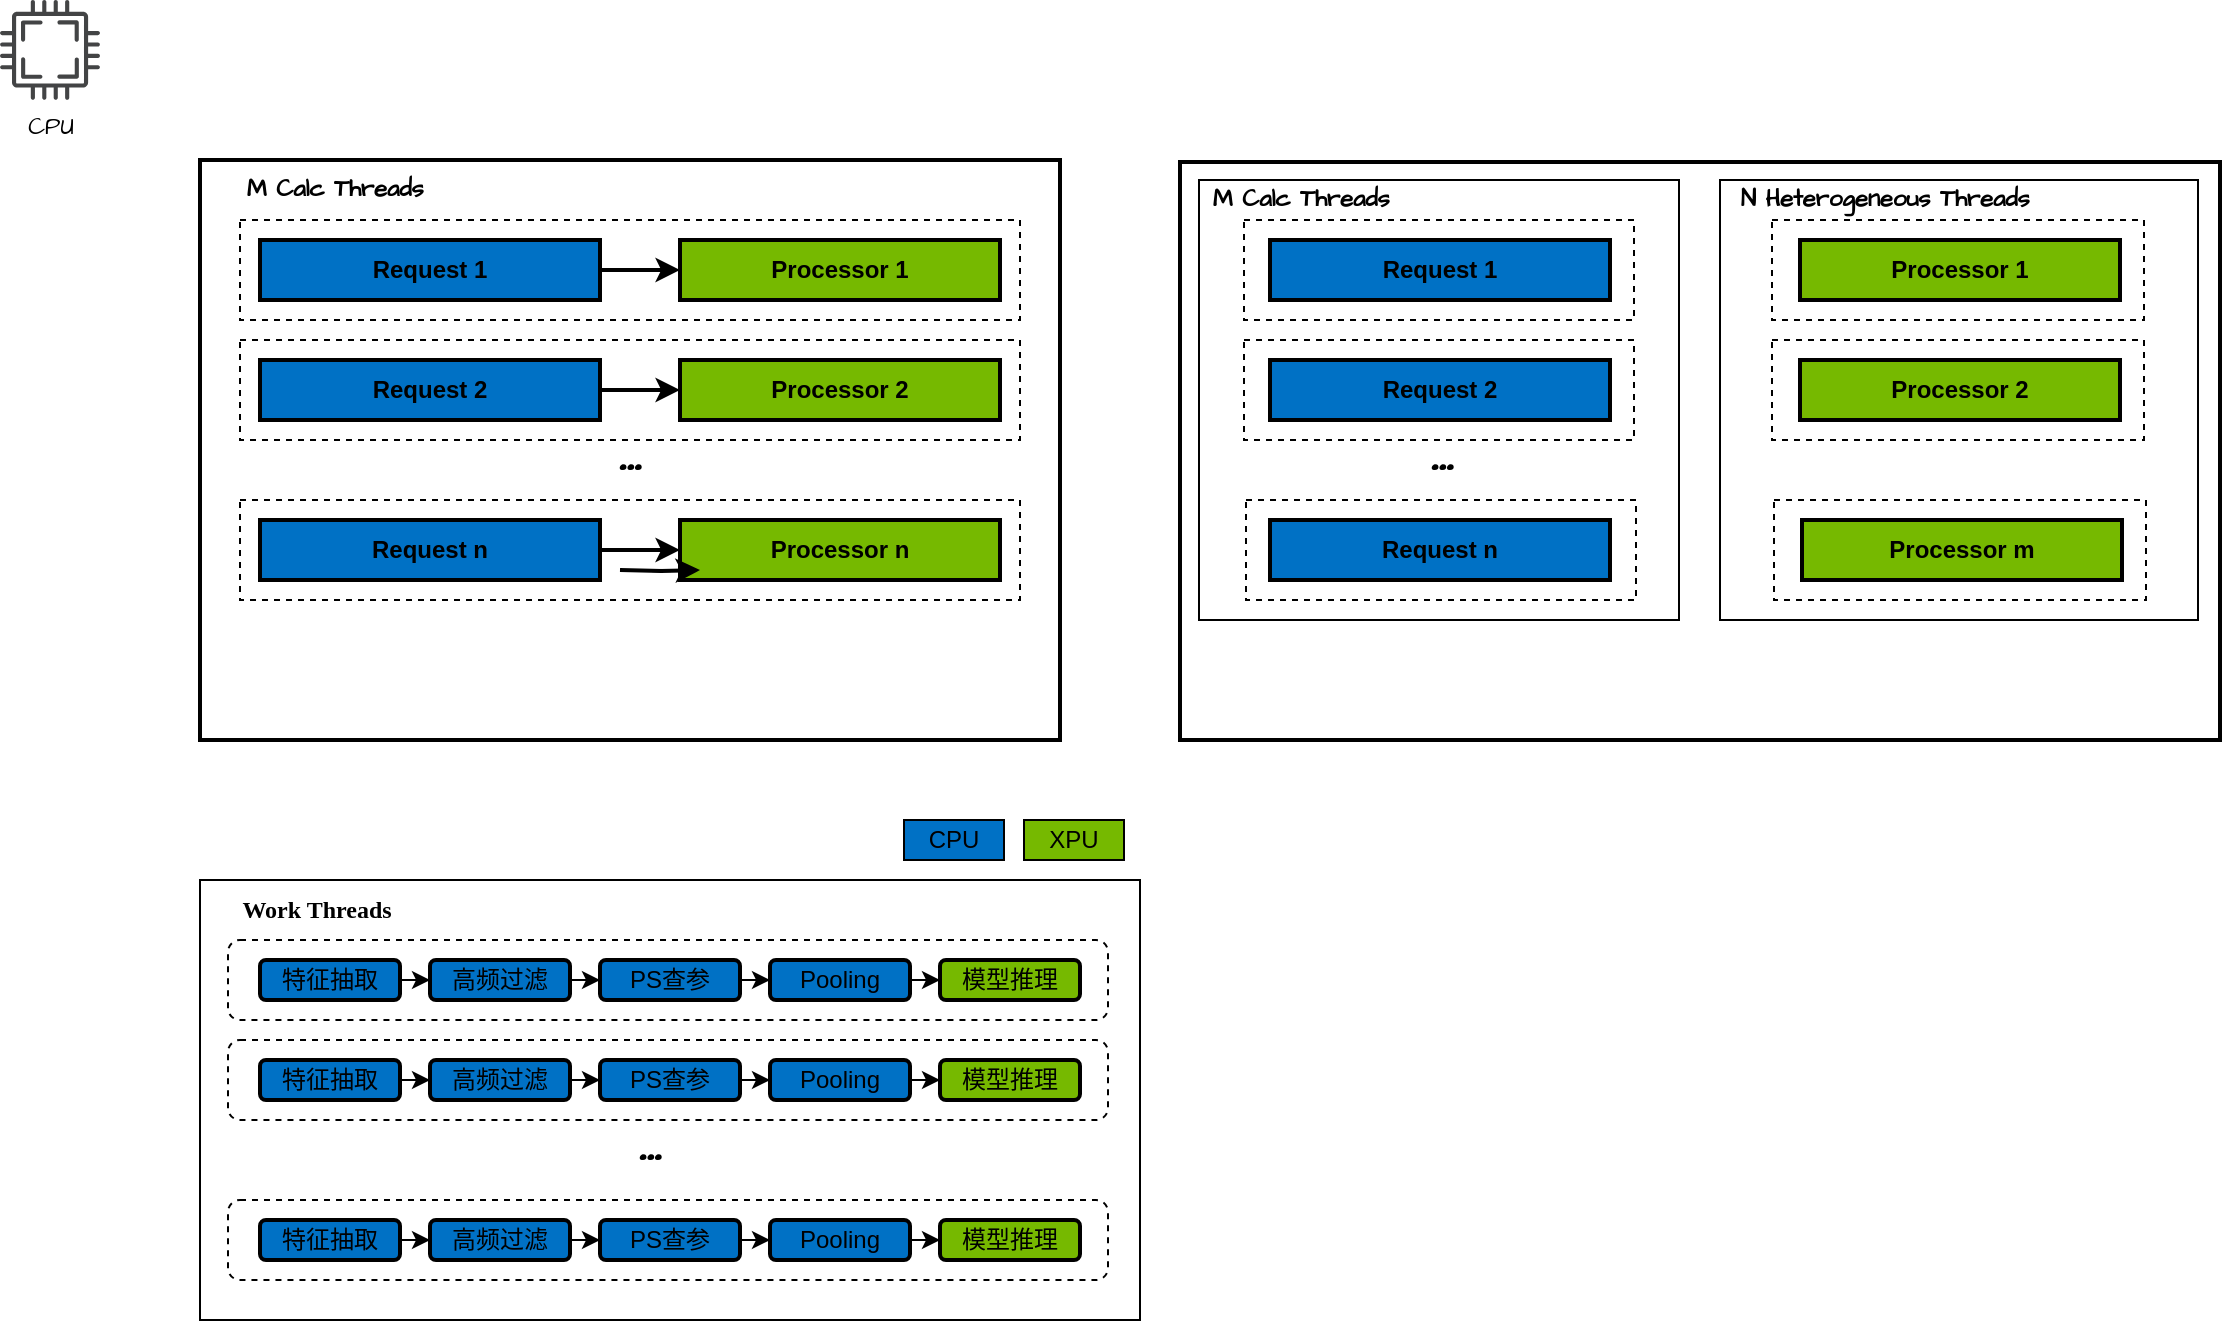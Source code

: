 <mxfile version="24.8.6">
  <diagram name="第 1 页" id="IZEYNK8IAkuICMWbv5_P">
    <mxGraphModel dx="1221" dy="626" grid="1" gridSize="10" guides="1" tooltips="1" connect="1" arrows="1" fold="1" page="1" pageScale="1" pageWidth="827" pageHeight="1169" math="0" shadow="0">
      <root>
        <mxCell id="0" />
        <mxCell id="1" parent="0" />
        <mxCell id="9B94T_sQ_y04vvRiNsfj-39" value="" style="rounded=0;whiteSpace=wrap;html=1;hachureGap=4;fontFamily=Architects Daughter;fontSource=https%3A%2F%2Ffonts.googleapis.com%2Fcss%3Ffamily%3DArchitects%2BDaughter;strokeWidth=2;" vertex="1" parent="1">
          <mxGeometry x="660" y="151" width="520" height="289" as="geometry" />
        </mxCell>
        <mxCell id="9B94T_sQ_y04vvRiNsfj-41" value="" style="rounded=0;whiteSpace=wrap;html=1;hachureGap=4;fontFamily=Architects Daughter;fontSource=https%3A%2F%2Ffonts.googleapis.com%2Fcss%3Ffamily%3DArchitects%2BDaughter;" vertex="1" parent="1">
          <mxGeometry x="930" y="160" width="239" height="220" as="geometry" />
        </mxCell>
        <mxCell id="9B94T_sQ_y04vvRiNsfj-40" value="" style="rounded=0;whiteSpace=wrap;html=1;hachureGap=4;fontFamily=Architects Daughter;fontSource=https%3A%2F%2Ffonts.googleapis.com%2Fcss%3Ffamily%3DArchitects%2BDaughter;" vertex="1" parent="1">
          <mxGeometry x="669.5" y="160" width="240" height="220" as="geometry" />
        </mxCell>
        <mxCell id="9B94T_sQ_y04vvRiNsfj-30" value="" style="rounded=0;whiteSpace=wrap;html=1;dashed=1;strokeWidth=1;glass=0;" vertex="1" parent="1">
          <mxGeometry x="956" y="180" width="186" height="50" as="geometry" />
        </mxCell>
        <mxCell id="9B94T_sQ_y04vvRiNsfj-14" value="" style="rounded=0;whiteSpace=wrap;html=1;hachureGap=4;fontFamily=Architects Daughter;fontSource=https%3A%2F%2Ffonts.googleapis.com%2Fcss%3Ffamily%3DArchitects%2BDaughter;strokeWidth=2;" vertex="1" parent="1">
          <mxGeometry x="170" y="150" width="430" height="290" as="geometry" />
        </mxCell>
        <mxCell id="9B94T_sQ_y04vvRiNsfj-1" value="" style="rounded=0;whiteSpace=wrap;html=1;dashed=1;strokeWidth=1;glass=0;" vertex="1" parent="1">
          <mxGeometry x="190" y="180" width="390" height="50" as="geometry" />
        </mxCell>
        <mxCell id="9B94T_sQ_y04vvRiNsfj-4" style="edgeStyle=orthogonalEdgeStyle;rounded=0;hachureGap=4;orthogonalLoop=1;jettySize=auto;html=1;exitX=1;exitY=0.5;exitDx=0;exitDy=0;entryX=0;entryY=0.5;entryDx=0;entryDy=0;fontFamily=Architects Daughter;fontSource=https%3A%2F%2Ffonts.googleapis.com%2Fcss%3Ffamily%3DArchitects%2BDaughter;strokeWidth=2;" edge="1" parent="1" source="9B94T_sQ_y04vvRiNsfj-2" target="9B94T_sQ_y04vvRiNsfj-3">
          <mxGeometry relative="1" as="geometry" />
        </mxCell>
        <mxCell id="9B94T_sQ_y04vvRiNsfj-2" value="&lt;b&gt;Request 1&lt;/b&gt;" style="rounded=0;whiteSpace=wrap;html=1;strokeWidth=2;fillColor=#0071c5;" vertex="1" parent="1">
          <mxGeometry x="200" y="190" width="170" height="30" as="geometry" />
        </mxCell>
        <mxCell id="9B94T_sQ_y04vvRiNsfj-3" value="&lt;b&gt;Processor 1&lt;/b&gt;" style="rounded=0;whiteSpace=wrap;html=1;strokeWidth=2;fillColor=#76B900;" vertex="1" parent="1">
          <mxGeometry x="410" y="190" width="160" height="30" as="geometry" />
        </mxCell>
        <mxCell id="9B94T_sQ_y04vvRiNsfj-6" value="" style="rounded=0;whiteSpace=wrap;html=1;dashed=1;strokeWidth=1;glass=0;" vertex="1" parent="1">
          <mxGeometry x="190" y="240" width="390" height="50" as="geometry" />
        </mxCell>
        <mxCell id="9B94T_sQ_y04vvRiNsfj-7" style="edgeStyle=orthogonalEdgeStyle;rounded=0;hachureGap=4;orthogonalLoop=1;jettySize=auto;html=1;exitX=1;exitY=0.5;exitDx=0;exitDy=0;entryX=0;entryY=0.5;entryDx=0;entryDy=0;fontFamily=Architects Daughter;fontSource=https%3A%2F%2Ffonts.googleapis.com%2Fcss%3Ffamily%3DArchitects%2BDaughter;strokeWidth=2;" edge="1" parent="1" source="9B94T_sQ_y04vvRiNsfj-8" target="9B94T_sQ_y04vvRiNsfj-9">
          <mxGeometry relative="1" as="geometry" />
        </mxCell>
        <mxCell id="9B94T_sQ_y04vvRiNsfj-8" value="&lt;b&gt;Request 2&lt;/b&gt;" style="rounded=0;whiteSpace=wrap;html=1;strokeWidth=2;fillColor=#0071C5;" vertex="1" parent="1">
          <mxGeometry x="200" y="250" width="170" height="30" as="geometry" />
        </mxCell>
        <mxCell id="9B94T_sQ_y04vvRiNsfj-9" value="&lt;b&gt;Processor 2&lt;/b&gt;" style="rounded=0;whiteSpace=wrap;html=1;strokeWidth=2;fillColor=#76B900;" vertex="1" parent="1">
          <mxGeometry x="410" y="250" width="160" height="30" as="geometry" />
        </mxCell>
        <mxCell id="9B94T_sQ_y04vvRiNsfj-10" value="" style="rounded=0;whiteSpace=wrap;html=1;dashed=1;strokeWidth=1;glass=0;" vertex="1" parent="1">
          <mxGeometry x="190" y="320" width="390" height="50" as="geometry" />
        </mxCell>
        <mxCell id="9B94T_sQ_y04vvRiNsfj-11" style="edgeStyle=orthogonalEdgeStyle;rounded=0;hachureGap=4;orthogonalLoop=1;jettySize=auto;html=1;exitX=1;exitY=0.5;exitDx=0;exitDy=0;entryX=0;entryY=0.5;entryDx=0;entryDy=0;fontFamily=Architects Daughter;fontSource=https%3A%2F%2Ffonts.googleapis.com%2Fcss%3Ffamily%3DArchitects%2BDaughter;strokeWidth=2;" edge="1" parent="1" source="9B94T_sQ_y04vvRiNsfj-12" target="9B94T_sQ_y04vvRiNsfj-13">
          <mxGeometry relative="1" as="geometry" />
        </mxCell>
        <mxCell id="9B94T_sQ_y04vvRiNsfj-12" value="&lt;b&gt;Request n&lt;/b&gt;" style="rounded=0;whiteSpace=wrap;html=1;strokeWidth=2;fillColor=#0071C5;" vertex="1" parent="1">
          <mxGeometry x="200" y="330" width="170" height="30" as="geometry" />
        </mxCell>
        <mxCell id="9B94T_sQ_y04vvRiNsfj-13" value="&lt;b&gt;Processor n&lt;/b&gt;" style="rounded=0;whiteSpace=wrap;html=1;strokeWidth=2;fillColor=#76B900;" vertex="1" parent="1">
          <mxGeometry x="410" y="330" width="160" height="30" as="geometry" />
        </mxCell>
        <mxCell id="9B94T_sQ_y04vvRiNsfj-15" value="&lt;b&gt;&lt;font style=&quot;font-size: 27px;&quot;&gt;...&lt;/font&gt;&lt;/b&gt;" style="text;html=1;align=center;verticalAlign=middle;whiteSpace=wrap;rounded=0;fontFamily=Architects Daughter;fontSource=https%3A%2F%2Ffonts.googleapis.com%2Fcss%3Ffamily%3DArchitects%2BDaughter;" vertex="1" parent="1">
          <mxGeometry x="355" y="282" width="60" height="30" as="geometry" />
        </mxCell>
        <mxCell id="9B94T_sQ_y04vvRiNsfj-17" value="" style="rounded=0;whiteSpace=wrap;html=1;dashed=1;strokeWidth=1;glass=0;" vertex="1" parent="1">
          <mxGeometry x="692" y="180" width="195" height="50" as="geometry" />
        </mxCell>
        <mxCell id="9B94T_sQ_y04vvRiNsfj-19" value="&lt;b&gt;Request 1&lt;/b&gt;" style="rounded=0;whiteSpace=wrap;html=1;strokeWidth=2;fillColor=#0071c5;" vertex="1" parent="1">
          <mxGeometry x="705" y="190" width="170" height="30" as="geometry" />
        </mxCell>
        <mxCell id="9B94T_sQ_y04vvRiNsfj-20" value="&lt;b&gt;Processor 1&lt;/b&gt;" style="rounded=0;whiteSpace=wrap;html=1;strokeWidth=2;fillColor=#76B900;" vertex="1" parent="1">
          <mxGeometry x="970" y="190" width="160" height="30" as="geometry" />
        </mxCell>
        <mxCell id="9B94T_sQ_y04vvRiNsfj-21" value="" style="rounded=0;whiteSpace=wrap;html=1;dashed=1;strokeWidth=1;glass=0;" vertex="1" parent="1">
          <mxGeometry x="692" y="240" width="195" height="50" as="geometry" />
        </mxCell>
        <mxCell id="9B94T_sQ_y04vvRiNsfj-23" value="&lt;b&gt;Request 2&lt;/b&gt;" style="rounded=0;whiteSpace=wrap;html=1;strokeWidth=2;fillColor=#0071C5;" vertex="1" parent="1">
          <mxGeometry x="705" y="250" width="170" height="30" as="geometry" />
        </mxCell>
        <mxCell id="9B94T_sQ_y04vvRiNsfj-25" value="" style="rounded=0;whiteSpace=wrap;html=1;dashed=1;strokeWidth=1;glass=0;" vertex="1" parent="1">
          <mxGeometry x="693" y="320" width="195" height="50" as="geometry" />
        </mxCell>
        <mxCell id="9B94T_sQ_y04vvRiNsfj-27" value="&lt;b&gt;Request n&lt;/b&gt;" style="rounded=0;whiteSpace=wrap;html=1;strokeWidth=2;fillColor=#0071C5;" vertex="1" parent="1">
          <mxGeometry x="705" y="330" width="170" height="30" as="geometry" />
        </mxCell>
        <mxCell id="9B94T_sQ_y04vvRiNsfj-29" value="&lt;b&gt;&lt;font style=&quot;font-size: 27px;&quot;&gt;...&lt;/font&gt;&lt;/b&gt;" style="text;html=1;align=center;verticalAlign=middle;whiteSpace=wrap;rounded=0;fontFamily=Architects Daughter;fontSource=https%3A%2F%2Ffonts.googleapis.com%2Fcss%3Ffamily%3DArchitects%2BDaughter;" vertex="1" parent="1">
          <mxGeometry x="761" y="282" width="60" height="30" as="geometry" />
        </mxCell>
        <mxCell id="9B94T_sQ_y04vvRiNsfj-34" value="M Calc Threads&amp;nbsp;" style="text;html=1;align=center;verticalAlign=middle;whiteSpace=wrap;rounded=0;fontFamily=Architects Daughter;fontSource=https%3A%2F%2Ffonts.googleapis.com%2Fcss%3Ffamily%3DArchitects%2BDaughter;strokeWidth=4;fontStyle=1" vertex="1" parent="1">
          <mxGeometry x="180" y="150" width="120" height="30" as="geometry" />
        </mxCell>
        <mxCell id="9B94T_sQ_y04vvRiNsfj-35" value="" style="rounded=0;whiteSpace=wrap;html=1;dashed=1;strokeWidth=1;glass=0;" vertex="1" parent="1">
          <mxGeometry x="956" y="240" width="186" height="50" as="geometry" />
        </mxCell>
        <mxCell id="9B94T_sQ_y04vvRiNsfj-36" value="&lt;b&gt;Processor 2&lt;/b&gt;" style="rounded=0;whiteSpace=wrap;html=1;strokeWidth=2;fillColor=#76B900;" vertex="1" parent="1">
          <mxGeometry x="970" y="250" width="160" height="30" as="geometry" />
        </mxCell>
        <mxCell id="9B94T_sQ_y04vvRiNsfj-37" value="" style="rounded=0;whiteSpace=wrap;html=1;dashed=1;strokeWidth=1;glass=0;" vertex="1" parent="1">
          <mxGeometry x="957" y="320" width="186" height="50" as="geometry" />
        </mxCell>
        <mxCell id="9B94T_sQ_y04vvRiNsfj-38" value="&lt;b&gt;Processor m&lt;/b&gt;" style="rounded=0;whiteSpace=wrap;html=1;strokeWidth=2;fillColor=#76B900;" vertex="1" parent="1">
          <mxGeometry x="971" y="330" width="160" height="30" as="geometry" />
        </mxCell>
        <mxCell id="9B94T_sQ_y04vvRiNsfj-42" value="M Calc Threads&amp;nbsp;" style="text;html=1;align=center;verticalAlign=middle;whiteSpace=wrap;rounded=0;fontFamily=Architects Daughter;fontSource=https%3A%2F%2Ffonts.googleapis.com%2Fcss%3Ffamily%3DArchitects%2BDaughter;strokeWidth=4;fontStyle=1" vertex="1" parent="1">
          <mxGeometry x="663" y="160" width="120" height="20" as="geometry" />
        </mxCell>
        <mxCell id="9B94T_sQ_y04vvRiNsfj-43" value="N Heterogeneous Threads&amp;nbsp;" style="text;html=1;align=center;verticalAlign=middle;whiteSpace=wrap;rounded=0;fontFamily=Architects Daughter;fontSource=https%3A%2F%2Ffonts.googleapis.com%2Fcss%3Ffamily%3DArchitects%2BDaughter;strokeWidth=4;fontStyle=1" vertex="1" parent="1">
          <mxGeometry x="930" y="160" width="170" height="20" as="geometry" />
        </mxCell>
        <mxCell id="9B94T_sQ_y04vvRiNsfj-44" value="CPU" style="sketch=0;pointerEvents=1;shadow=0;dashed=0;html=1;strokeColor=none;fillColor=#434445;aspect=fixed;labelPosition=center;verticalLabelPosition=bottom;verticalAlign=top;align=center;outlineConnect=0;shape=mxgraph.vvd.cpu;hachureGap=4;jiggle=2;curveFitting=1;fontFamily=Architects Daughter;fontSource=https%3A%2F%2Ffonts.googleapis.com%2Fcss%3Ffamily%3DArchitects%2BDaughter;" vertex="1" parent="1">
          <mxGeometry x="70" y="70" width="50" height="50" as="geometry" />
        </mxCell>
        <mxCell id="9B94T_sQ_y04vvRiNsfj-45" value="" style="rounded=0;whiteSpace=wrap;html=1;hachureGap=4;fontFamily=Architects Daughter;fontSource=https%3A%2F%2Ffonts.googleapis.com%2Fcss%3Ffamily%3DArchitects%2BDaughter;strokeWidth=1;" vertex="1" parent="1">
          <mxGeometry x="170" y="510" width="470" height="220" as="geometry" />
        </mxCell>
        <mxCell id="9B94T_sQ_y04vvRiNsfj-46" value="" style="rounded=1;whiteSpace=wrap;html=1;dashed=1;strokeWidth=1;glass=0;" vertex="1" parent="1">
          <mxGeometry x="184" y="540" width="440" height="40" as="geometry" />
        </mxCell>
        <mxCell id="9B94T_sQ_y04vvRiNsfj-70" style="edgeStyle=orthogonalEdgeStyle;rounded=0;hachureGap=4;orthogonalLoop=1;jettySize=auto;html=1;exitX=1;exitY=0.5;exitDx=0;exitDy=0;entryX=0;entryY=0.5;entryDx=0;entryDy=0;fontFamily=Architects Daughter;fontSource=https%3A%2F%2Ffonts.googleapis.com%2Fcss%3Ffamily%3DArchitects%2BDaughter;" edge="1" parent="1" source="9B94T_sQ_y04vvRiNsfj-48" target="9B94T_sQ_y04vvRiNsfj-62">
          <mxGeometry relative="1" as="geometry" />
        </mxCell>
        <mxCell id="9B94T_sQ_y04vvRiNsfj-48" value="特征抽取" style="rounded=1;whiteSpace=wrap;html=1;strokeWidth=2;fillColor=#0071c5;" vertex="1" parent="1">
          <mxGeometry x="200" y="550" width="70" height="20" as="geometry" />
        </mxCell>
        <mxCell id="9B94T_sQ_y04vvRiNsfj-71" style="edgeStyle=orthogonalEdgeStyle;rounded=0;hachureGap=4;orthogonalLoop=1;jettySize=auto;html=1;exitX=1;exitY=0.5;exitDx=0;exitDy=0;entryX=0;entryY=0.5;entryDx=0;entryDy=0;fontFamily=Architects Daughter;fontSource=https%3A%2F%2Ffonts.googleapis.com%2Fcss%3Ffamily%3DArchitects%2BDaughter;" edge="1" parent="1" source="9B94T_sQ_y04vvRiNsfj-62" target="9B94T_sQ_y04vvRiNsfj-64">
          <mxGeometry relative="1" as="geometry" />
        </mxCell>
        <mxCell id="9B94T_sQ_y04vvRiNsfj-62" value="高频过滤" style="rounded=1;whiteSpace=wrap;html=1;strokeWidth=2;fillColor=#0071c5;" vertex="1" parent="1">
          <mxGeometry x="285" y="550" width="70" height="20" as="geometry" />
        </mxCell>
        <mxCell id="9B94T_sQ_y04vvRiNsfj-74" style="edgeStyle=orthogonalEdgeStyle;rounded=0;hachureGap=4;orthogonalLoop=1;jettySize=auto;html=1;exitX=1;exitY=0.5;exitDx=0;exitDy=0;entryX=0;entryY=0.5;entryDx=0;entryDy=0;fontFamily=Architects Daughter;fontSource=https%3A%2F%2Ffonts.googleapis.com%2Fcss%3Ffamily%3DArchitects%2BDaughter;" edge="1" parent="1" source="9B94T_sQ_y04vvRiNsfj-63" target="9B94T_sQ_y04vvRiNsfj-65">
          <mxGeometry relative="1" as="geometry" />
        </mxCell>
        <mxCell id="9B94T_sQ_y04vvRiNsfj-63" value="Pooling" style="rounded=1;whiteSpace=wrap;html=1;strokeWidth=2;fillColor=#0071c5;" vertex="1" parent="1">
          <mxGeometry x="455" y="550" width="70" height="20" as="geometry" />
        </mxCell>
        <mxCell id="9B94T_sQ_y04vvRiNsfj-72" style="edgeStyle=orthogonalEdgeStyle;rounded=0;hachureGap=4;orthogonalLoop=1;jettySize=auto;html=1;exitX=1;exitY=0.5;exitDx=0;exitDy=0;entryX=0;entryY=0.5;entryDx=0;entryDy=0;fontFamily=Architects Daughter;fontSource=https%3A%2F%2Ffonts.googleapis.com%2Fcss%3Ffamily%3DArchitects%2BDaughter;" edge="1" parent="1" source="9B94T_sQ_y04vvRiNsfj-64" target="9B94T_sQ_y04vvRiNsfj-63">
          <mxGeometry relative="1" as="geometry" />
        </mxCell>
        <mxCell id="9B94T_sQ_y04vvRiNsfj-64" value="&lt;span style=&quot;font-weight: normal;&quot;&gt;PS查参&lt;/span&gt;" style="rounded=1;whiteSpace=wrap;html=1;strokeWidth=2;fillColor=#0071c5;fontStyle=1" vertex="1" parent="1">
          <mxGeometry x="370" y="550" width="70" height="20" as="geometry" />
        </mxCell>
        <mxCell id="9B94T_sQ_y04vvRiNsfj-65" value="模型推理" style="rounded=1;whiteSpace=wrap;html=1;strokeWidth=2;fillColor=#76B900;" vertex="1" parent="1">
          <mxGeometry x="540" y="550" width="70" height="20" as="geometry" />
        </mxCell>
        <mxCell id="9B94T_sQ_y04vvRiNsfj-69" style="edgeStyle=orthogonalEdgeStyle;rounded=0;hachureGap=4;orthogonalLoop=1;jettySize=auto;html=1;exitX=1;exitY=0.5;exitDx=0;exitDy=0;entryX=0;entryY=0.5;entryDx=0;entryDy=0;fontFamily=Architects Daughter;fontSource=https%3A%2F%2Ffonts.googleapis.com%2Fcss%3Ffamily%3DArchitects%2BDaughter;strokeWidth=2;" edge="1" parent="1">
          <mxGeometry relative="1" as="geometry">
            <mxPoint x="380" y="355" as="sourcePoint" />
            <mxPoint x="420" y="355" as="targetPoint" />
          </mxGeometry>
        </mxCell>
        <mxCell id="9B94T_sQ_y04vvRiNsfj-75" value="" style="rounded=1;whiteSpace=wrap;html=1;dashed=1;strokeWidth=1;glass=0;" vertex="1" parent="1">
          <mxGeometry x="184" y="590" width="440" height="40" as="geometry" />
        </mxCell>
        <mxCell id="9B94T_sQ_y04vvRiNsfj-76" style="edgeStyle=orthogonalEdgeStyle;rounded=0;hachureGap=4;orthogonalLoop=1;jettySize=auto;html=1;exitX=1;exitY=0.5;exitDx=0;exitDy=0;entryX=0;entryY=0.5;entryDx=0;entryDy=0;fontFamily=Architects Daughter;fontSource=https%3A%2F%2Ffonts.googleapis.com%2Fcss%3Ffamily%3DArchitects%2BDaughter;" edge="1" parent="1" source="9B94T_sQ_y04vvRiNsfj-77" target="9B94T_sQ_y04vvRiNsfj-79">
          <mxGeometry relative="1" as="geometry" />
        </mxCell>
        <mxCell id="9B94T_sQ_y04vvRiNsfj-77" value="特征抽取" style="rounded=1;whiteSpace=wrap;html=1;strokeWidth=2;fillColor=#0071c5;" vertex="1" parent="1">
          <mxGeometry x="200" y="600" width="70" height="20" as="geometry" />
        </mxCell>
        <mxCell id="9B94T_sQ_y04vvRiNsfj-78" style="edgeStyle=orthogonalEdgeStyle;rounded=0;hachureGap=4;orthogonalLoop=1;jettySize=auto;html=1;exitX=1;exitY=0.5;exitDx=0;exitDy=0;entryX=0;entryY=0.5;entryDx=0;entryDy=0;fontFamily=Architects Daughter;fontSource=https%3A%2F%2Ffonts.googleapis.com%2Fcss%3Ffamily%3DArchitects%2BDaughter;" edge="1" parent="1" source="9B94T_sQ_y04vvRiNsfj-79" target="9B94T_sQ_y04vvRiNsfj-83">
          <mxGeometry relative="1" as="geometry" />
        </mxCell>
        <mxCell id="9B94T_sQ_y04vvRiNsfj-79" value="高频过滤" style="rounded=1;whiteSpace=wrap;html=1;strokeWidth=2;fillColor=#0071c5;" vertex="1" parent="1">
          <mxGeometry x="285" y="600" width="70" height="20" as="geometry" />
        </mxCell>
        <mxCell id="9B94T_sQ_y04vvRiNsfj-80" style="edgeStyle=orthogonalEdgeStyle;rounded=0;hachureGap=4;orthogonalLoop=1;jettySize=auto;html=1;exitX=1;exitY=0.5;exitDx=0;exitDy=0;entryX=0;entryY=0.5;entryDx=0;entryDy=0;fontFamily=Architects Daughter;fontSource=https%3A%2F%2Ffonts.googleapis.com%2Fcss%3Ffamily%3DArchitects%2BDaughter;" edge="1" parent="1" source="9B94T_sQ_y04vvRiNsfj-81" target="9B94T_sQ_y04vvRiNsfj-84">
          <mxGeometry relative="1" as="geometry" />
        </mxCell>
        <mxCell id="9B94T_sQ_y04vvRiNsfj-81" value="Pooling" style="rounded=1;whiteSpace=wrap;html=1;strokeWidth=2;fillColor=#0071c5;" vertex="1" parent="1">
          <mxGeometry x="455" y="600" width="70" height="20" as="geometry" />
        </mxCell>
        <mxCell id="9B94T_sQ_y04vvRiNsfj-82" style="edgeStyle=orthogonalEdgeStyle;rounded=0;hachureGap=4;orthogonalLoop=1;jettySize=auto;html=1;exitX=1;exitY=0.5;exitDx=0;exitDy=0;entryX=0;entryY=0.5;entryDx=0;entryDy=0;fontFamily=Architects Daughter;fontSource=https%3A%2F%2Ffonts.googleapis.com%2Fcss%3Ffamily%3DArchitects%2BDaughter;" edge="1" parent="1" source="9B94T_sQ_y04vvRiNsfj-83" target="9B94T_sQ_y04vvRiNsfj-81">
          <mxGeometry relative="1" as="geometry" />
        </mxCell>
        <mxCell id="9B94T_sQ_y04vvRiNsfj-83" value="&lt;span style=&quot;font-weight: normal;&quot;&gt;PS查参&lt;/span&gt;" style="rounded=1;whiteSpace=wrap;html=1;strokeWidth=2;fillColor=#0071c5;fontStyle=1" vertex="1" parent="1">
          <mxGeometry x="370" y="600" width="70" height="20" as="geometry" />
        </mxCell>
        <mxCell id="9B94T_sQ_y04vvRiNsfj-84" value="模型推理" style="rounded=1;whiteSpace=wrap;html=1;strokeWidth=2;fillColor=#76B900;" vertex="1" parent="1">
          <mxGeometry x="540" y="600" width="70" height="20" as="geometry" />
        </mxCell>
        <mxCell id="9B94T_sQ_y04vvRiNsfj-85" value="Work Threads&amp;nbsp;" style="text;html=1;align=center;verticalAlign=middle;whiteSpace=wrap;rounded=0;fontFamily=Verdana;strokeWidth=4;fontStyle=1;" vertex="1" parent="1">
          <mxGeometry x="170" y="510" width="120" height="30" as="geometry" />
        </mxCell>
        <mxCell id="9B94T_sQ_y04vvRiNsfj-96" value="" style="rounded=1;whiteSpace=wrap;html=1;dashed=1;strokeWidth=1;glass=0;" vertex="1" parent="1">
          <mxGeometry x="184" y="670" width="440" height="40" as="geometry" />
        </mxCell>
        <mxCell id="9B94T_sQ_y04vvRiNsfj-97" style="edgeStyle=orthogonalEdgeStyle;rounded=0;hachureGap=4;orthogonalLoop=1;jettySize=auto;html=1;exitX=1;exitY=0.5;exitDx=0;exitDy=0;entryX=0;entryY=0.5;entryDx=0;entryDy=0;fontFamily=Architects Daughter;fontSource=https%3A%2F%2Ffonts.googleapis.com%2Fcss%3Ffamily%3DArchitects%2BDaughter;" edge="1" parent="1" source="9B94T_sQ_y04vvRiNsfj-98" target="9B94T_sQ_y04vvRiNsfj-100">
          <mxGeometry relative="1" as="geometry" />
        </mxCell>
        <mxCell id="9B94T_sQ_y04vvRiNsfj-98" value="特征抽取" style="rounded=1;whiteSpace=wrap;html=1;strokeWidth=2;fillColor=#0071c5;" vertex="1" parent="1">
          <mxGeometry x="200" y="680" width="70" height="20" as="geometry" />
        </mxCell>
        <mxCell id="9B94T_sQ_y04vvRiNsfj-99" style="edgeStyle=orthogonalEdgeStyle;rounded=0;hachureGap=4;orthogonalLoop=1;jettySize=auto;html=1;exitX=1;exitY=0.5;exitDx=0;exitDy=0;entryX=0;entryY=0.5;entryDx=0;entryDy=0;fontFamily=Architects Daughter;fontSource=https%3A%2F%2Ffonts.googleapis.com%2Fcss%3Ffamily%3DArchitects%2BDaughter;" edge="1" parent="1" source="9B94T_sQ_y04vvRiNsfj-100" target="9B94T_sQ_y04vvRiNsfj-104">
          <mxGeometry relative="1" as="geometry" />
        </mxCell>
        <mxCell id="9B94T_sQ_y04vvRiNsfj-100" value="高频过滤" style="rounded=1;whiteSpace=wrap;html=1;strokeWidth=2;fillColor=#0071c5;" vertex="1" parent="1">
          <mxGeometry x="285" y="680" width="70" height="20" as="geometry" />
        </mxCell>
        <mxCell id="9B94T_sQ_y04vvRiNsfj-101" style="edgeStyle=orthogonalEdgeStyle;rounded=0;hachureGap=4;orthogonalLoop=1;jettySize=auto;html=1;exitX=1;exitY=0.5;exitDx=0;exitDy=0;entryX=0;entryY=0.5;entryDx=0;entryDy=0;fontFamily=Architects Daughter;fontSource=https%3A%2F%2Ffonts.googleapis.com%2Fcss%3Ffamily%3DArchitects%2BDaughter;" edge="1" parent="1" source="9B94T_sQ_y04vvRiNsfj-102" target="9B94T_sQ_y04vvRiNsfj-105">
          <mxGeometry relative="1" as="geometry" />
        </mxCell>
        <mxCell id="9B94T_sQ_y04vvRiNsfj-102" value="Pooling" style="rounded=1;whiteSpace=wrap;html=1;strokeWidth=2;fillColor=#0071c5;" vertex="1" parent="1">
          <mxGeometry x="455" y="680" width="70" height="20" as="geometry" />
        </mxCell>
        <mxCell id="9B94T_sQ_y04vvRiNsfj-103" style="edgeStyle=orthogonalEdgeStyle;rounded=0;hachureGap=4;orthogonalLoop=1;jettySize=auto;html=1;exitX=1;exitY=0.5;exitDx=0;exitDy=0;entryX=0;entryY=0.5;entryDx=0;entryDy=0;fontFamily=Architects Daughter;fontSource=https%3A%2F%2Ffonts.googleapis.com%2Fcss%3Ffamily%3DArchitects%2BDaughter;" edge="1" parent="1" source="9B94T_sQ_y04vvRiNsfj-104" target="9B94T_sQ_y04vvRiNsfj-102">
          <mxGeometry relative="1" as="geometry" />
        </mxCell>
        <mxCell id="9B94T_sQ_y04vvRiNsfj-104" value="&lt;span style=&quot;font-weight: normal;&quot;&gt;PS查参&lt;/span&gt;" style="rounded=1;whiteSpace=wrap;html=1;strokeWidth=2;fillColor=#0071c5;fontStyle=1" vertex="1" parent="1">
          <mxGeometry x="370" y="680" width="70" height="20" as="geometry" />
        </mxCell>
        <mxCell id="9B94T_sQ_y04vvRiNsfj-105" value="模型推理" style="rounded=1;whiteSpace=wrap;html=1;strokeWidth=2;fillColor=#76B900;" vertex="1" parent="1">
          <mxGeometry x="540" y="680" width="70" height="20" as="geometry" />
        </mxCell>
        <mxCell id="9B94T_sQ_y04vvRiNsfj-106" value="&lt;b&gt;&lt;font style=&quot;font-size: 27px;&quot;&gt;...&lt;/font&gt;&lt;/b&gt;" style="text;html=1;align=center;verticalAlign=middle;whiteSpace=wrap;rounded=0;fontFamily=Architects Daughter;fontSource=https%3A%2F%2Ffonts.googleapis.com%2Fcss%3Ffamily%3DArchitects%2BDaughter;" vertex="1" parent="1">
          <mxGeometry x="365" y="627" width="60" height="30" as="geometry" />
        </mxCell>
        <mxCell id="9B94T_sQ_y04vvRiNsfj-107" value="&lt;span style=&quot;font-weight: 400;&quot;&gt;CPU&lt;/span&gt;" style="rounded=0;whiteSpace=wrap;html=1;strokeWidth=1;fillColor=#0071c5;fontStyle=1" vertex="1" parent="1">
          <mxGeometry x="522" y="480" width="50" height="20" as="geometry" />
        </mxCell>
        <mxCell id="9B94T_sQ_y04vvRiNsfj-108" value="&lt;span style=&quot;font-weight: 400;&quot;&gt;XPU&lt;/span&gt;" style="rounded=0;whiteSpace=wrap;html=1;strokeWidth=1;fillColor=#76B900;fontStyle=1" vertex="1" parent="1">
          <mxGeometry x="582" y="480" width="50" height="20" as="geometry" />
        </mxCell>
      </root>
    </mxGraphModel>
  </diagram>
</mxfile>
